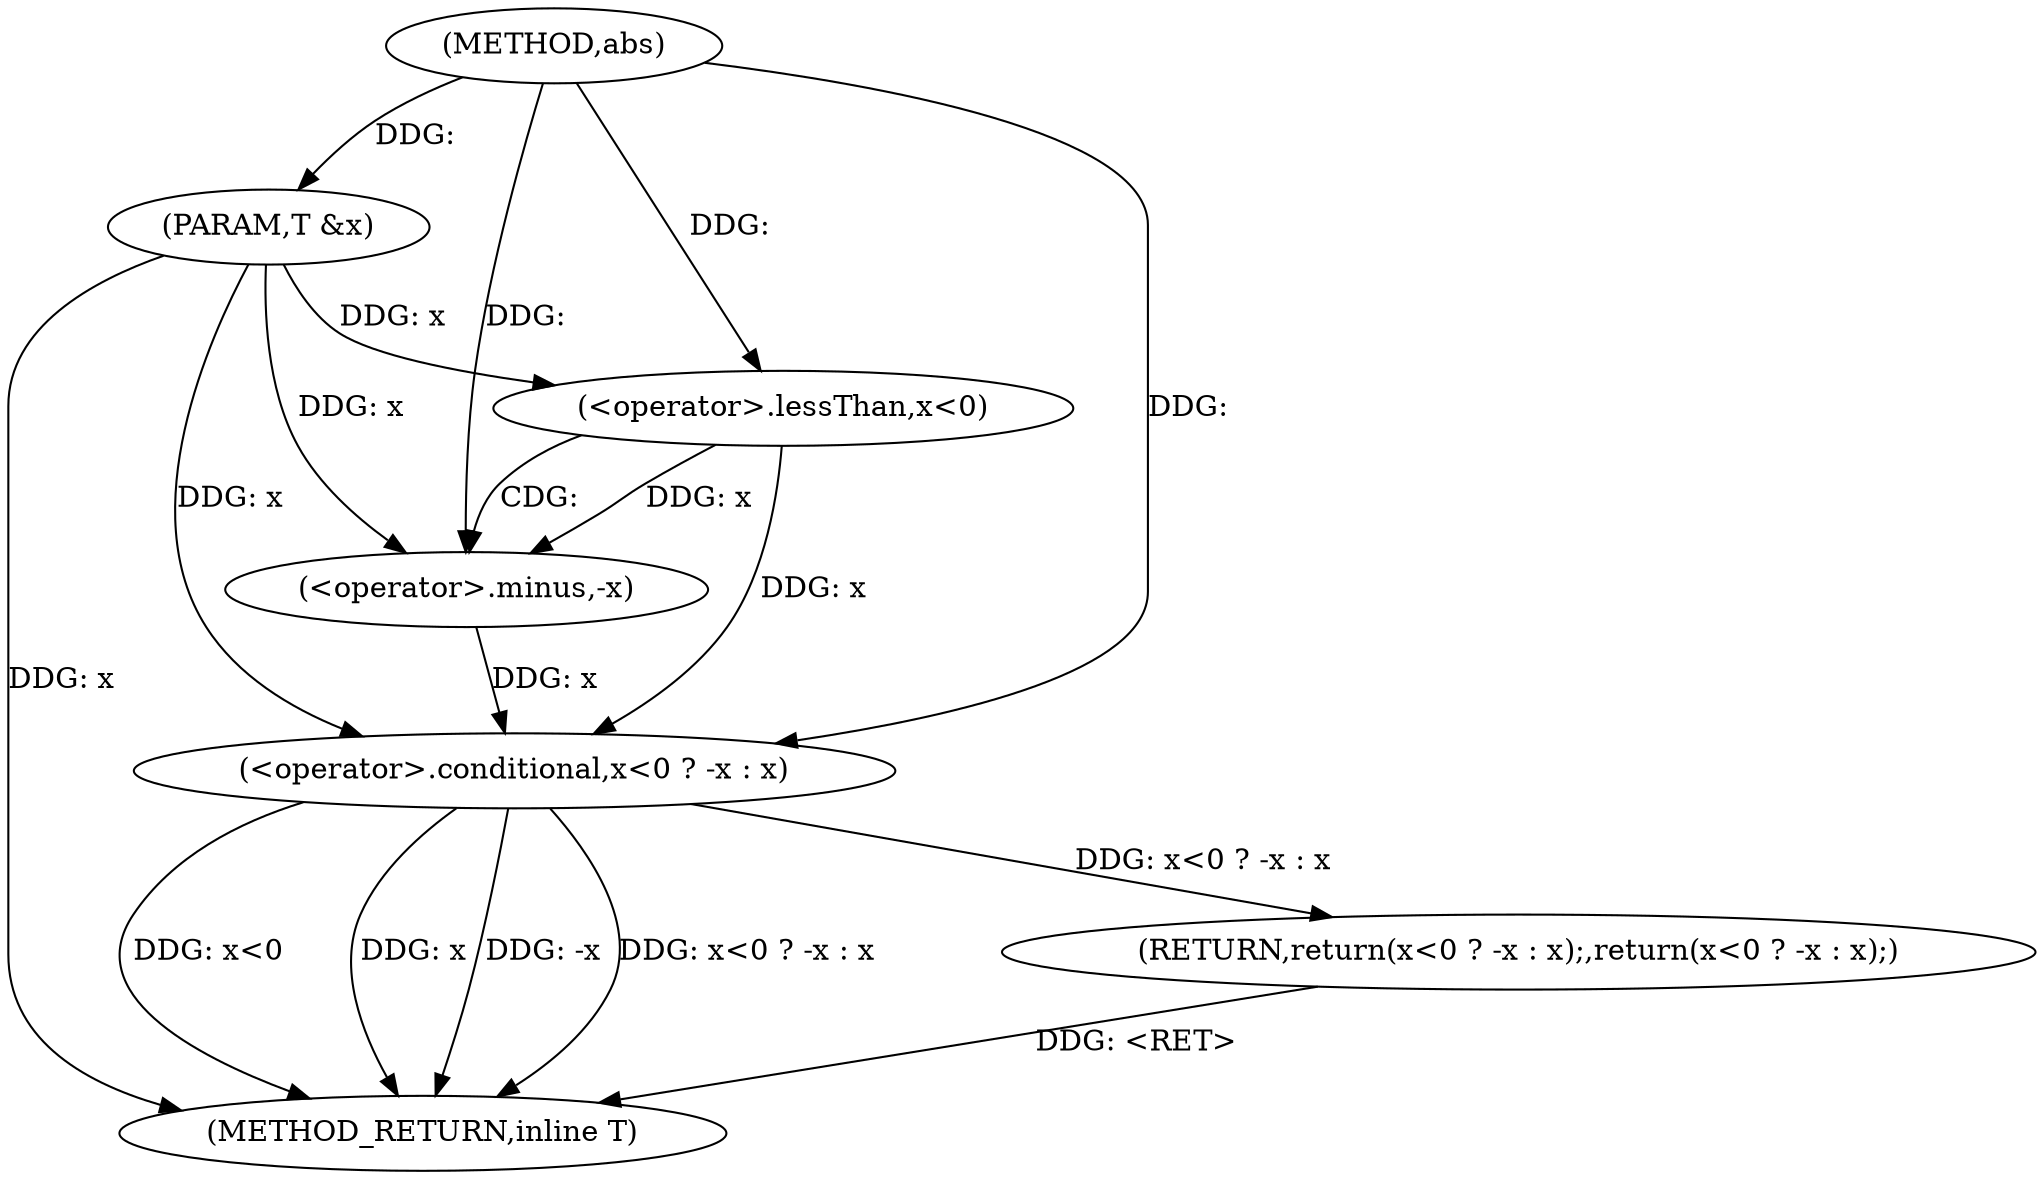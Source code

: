 digraph "abs" {  
"1000102" [label = "(METHOD,abs)" ]
"1000113" [label = "(METHOD_RETURN,inline T)" ]
"1000103" [label = "(PARAM,T &x)" ]
"1000105" [label = "(RETURN,return(x<0 ? -x : x);,return(x<0 ? -x : x);)" ]
"1000106" [label = "(<operator>.conditional,x<0 ? -x : x)" ]
"1000107" [label = "(<operator>.lessThan,x<0)" ]
"1000110" [label = "(<operator>.minus,-x)" ]
  "1000103" -> "1000113"  [ label = "DDG: x"] 
  "1000106" -> "1000113"  [ label = "DDG: x<0"] 
  "1000106" -> "1000113"  [ label = "DDG: x"] 
  "1000106" -> "1000113"  [ label = "DDG: -x"] 
  "1000106" -> "1000113"  [ label = "DDG: x<0 ? -x : x"] 
  "1000105" -> "1000113"  [ label = "DDG: <RET>"] 
  "1000102" -> "1000103"  [ label = "DDG: "] 
  "1000106" -> "1000105"  [ label = "DDG: x<0 ? -x : x"] 
  "1000110" -> "1000106"  [ label = "DDG: x"] 
  "1000107" -> "1000106"  [ label = "DDG: x"] 
  "1000103" -> "1000106"  [ label = "DDG: x"] 
  "1000102" -> "1000106"  [ label = "DDG: "] 
  "1000103" -> "1000107"  [ label = "DDG: x"] 
  "1000102" -> "1000107"  [ label = "DDG: "] 
  "1000107" -> "1000110"  [ label = "DDG: x"] 
  "1000103" -> "1000110"  [ label = "DDG: x"] 
  "1000102" -> "1000110"  [ label = "DDG: "] 
  "1000107" -> "1000110"  [ label = "CDG: "] 
}
